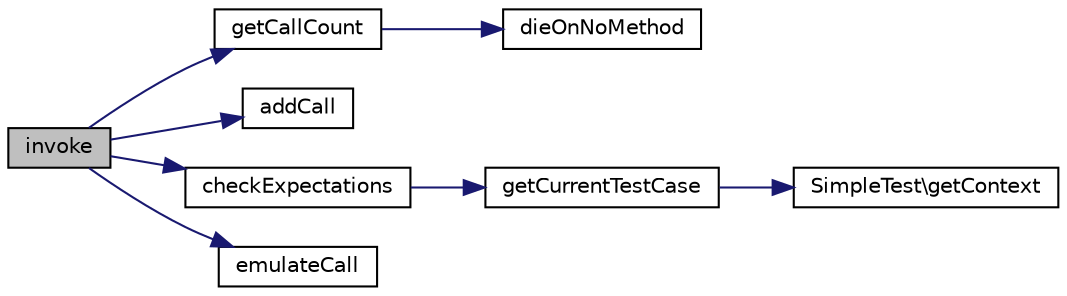 digraph "invoke"
{
  edge [fontname="Helvetica",fontsize="10",labelfontname="Helvetica",labelfontsize="10"];
  node [fontname="Helvetica",fontsize="10",shape=record];
  rankdir="LR";
  Node1 [label="invoke",height=0.2,width=0.4,color="black", fillcolor="grey75", style="filled" fontcolor="black"];
  Node1 -> Node2 [color="midnightblue",fontsize="10",style="solid",fontname="Helvetica"];
  Node2 [label="getCallCount",height=0.2,width=0.4,color="black", fillcolor="white", style="filled",URL="$class_simple_mock.html#a895254b6d05c134461fae7d39c8592e2"];
  Node2 -> Node3 [color="midnightblue",fontsize="10",style="solid",fontname="Helvetica"];
  Node3 [label="dieOnNoMethod",height=0.2,width=0.4,color="black", fillcolor="white", style="filled",URL="$class_simple_mock.html#a81f0830f96f465cacc07dd2d4734b254"];
  Node1 -> Node4 [color="midnightblue",fontsize="10",style="solid",fontname="Helvetica"];
  Node4 [label="addCall",height=0.2,width=0.4,color="black", fillcolor="white", style="filled",URL="$class_simple_mock.html#af3bcb2e01f955c370dede5ca74c3e0c2"];
  Node1 -> Node5 [color="midnightblue",fontsize="10",style="solid",fontname="Helvetica"];
  Node5 [label="checkExpectations",height=0.2,width=0.4,color="black", fillcolor="white", style="filled",URL="$class_simple_mock.html#ab36d209495afae133fd83094e852eecd"];
  Node5 -> Node6 [color="midnightblue",fontsize="10",style="solid",fontname="Helvetica"];
  Node6 [label="getCurrentTestCase",height=0.2,width=0.4,color="black", fillcolor="white", style="filled",URL="$class_simple_mock.html#a9bfd2b196e7b695f02fea32272ba2b5e"];
  Node6 -> Node7 [color="midnightblue",fontsize="10",style="solid",fontname="Helvetica"];
  Node7 [label="SimpleTest\\getContext",height=0.2,width=0.4,color="black", fillcolor="white", style="filled",URL="$class_simple_test.html#aa3fe42ba4c6ff4bf9fe17a836d6b593f"];
  Node1 -> Node8 [color="midnightblue",fontsize="10",style="solid",fontname="Helvetica"];
  Node8 [label="emulateCall",height=0.2,width=0.4,color="black", fillcolor="white", style="filled",URL="$class_simple_mock.html#a28aff132be591a051d92ba9f98f6cb17"];
}
